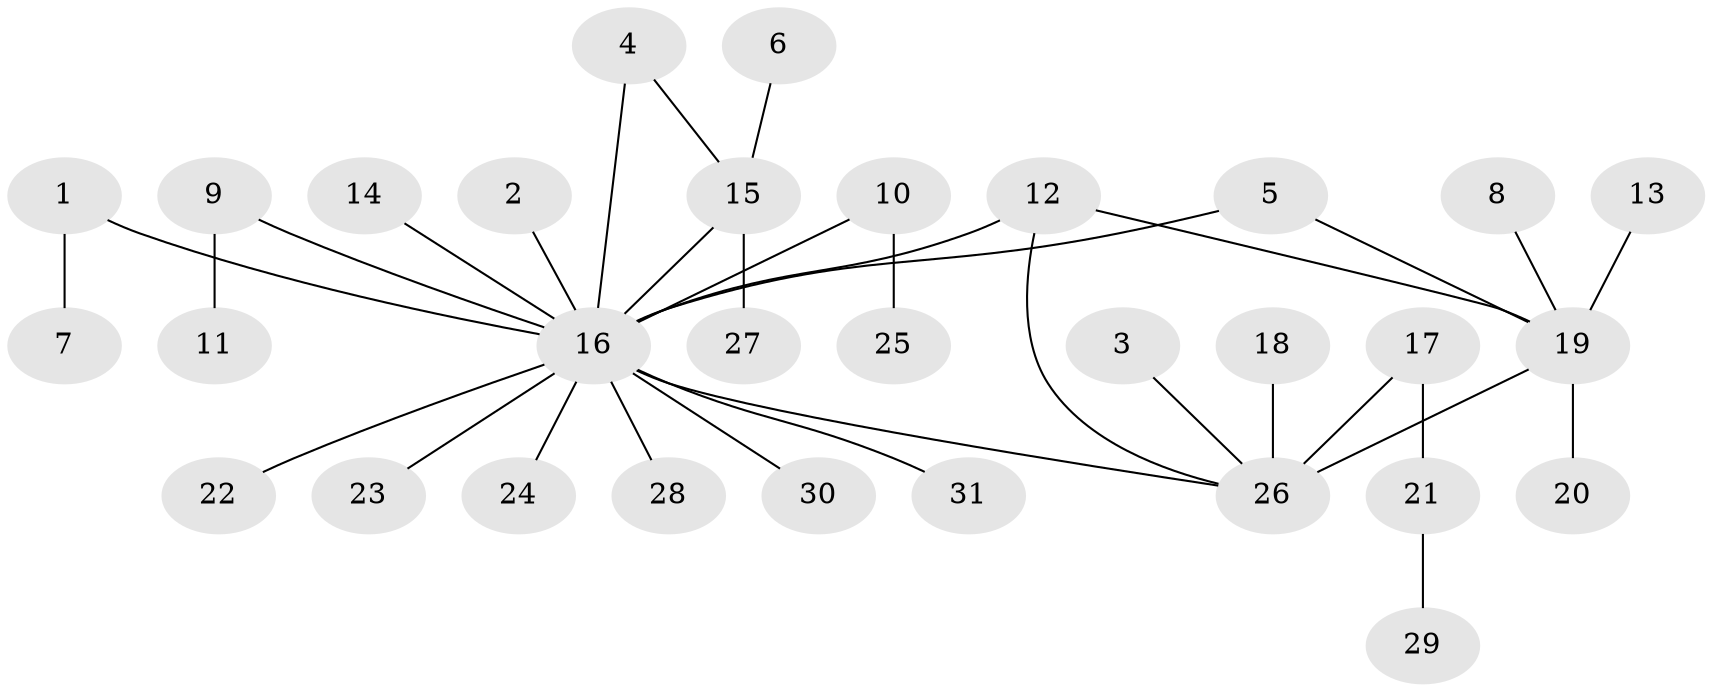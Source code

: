 // original degree distribution, {20: 0.0196078431372549, 2: 0.21568627450980393, 1: 0.5882352941176471, 9: 0.0196078431372549, 4: 0.0196078431372549, 3: 0.0784313725490196, 5: 0.0392156862745098, 7: 0.0196078431372549}
// Generated by graph-tools (version 1.1) at 2025/36/03/04/25 23:36:49]
// undirected, 31 vertices, 34 edges
graph export_dot {
  node [color=gray90,style=filled];
  1;
  2;
  3;
  4;
  5;
  6;
  7;
  8;
  9;
  10;
  11;
  12;
  13;
  14;
  15;
  16;
  17;
  18;
  19;
  20;
  21;
  22;
  23;
  24;
  25;
  26;
  27;
  28;
  29;
  30;
  31;
  1 -- 7 [weight=1.0];
  1 -- 16 [weight=2.0];
  2 -- 16 [weight=1.0];
  3 -- 26 [weight=1.0];
  4 -- 15 [weight=1.0];
  4 -- 16 [weight=1.0];
  5 -- 16 [weight=1.0];
  5 -- 19 [weight=1.0];
  6 -- 15 [weight=1.0];
  8 -- 19 [weight=1.0];
  9 -- 11 [weight=1.0];
  9 -- 16 [weight=1.0];
  10 -- 16 [weight=1.0];
  10 -- 25 [weight=1.0];
  12 -- 16 [weight=1.0];
  12 -- 19 [weight=1.0];
  12 -- 26 [weight=1.0];
  13 -- 19 [weight=1.0];
  14 -- 16 [weight=1.0];
  15 -- 16 [weight=1.0];
  15 -- 27 [weight=1.0];
  16 -- 22 [weight=1.0];
  16 -- 23 [weight=1.0];
  16 -- 24 [weight=1.0];
  16 -- 26 [weight=1.0];
  16 -- 28 [weight=1.0];
  16 -- 30 [weight=1.0];
  16 -- 31 [weight=1.0];
  17 -- 21 [weight=1.0];
  17 -- 26 [weight=1.0];
  18 -- 26 [weight=2.0];
  19 -- 20 [weight=1.0];
  19 -- 26 [weight=1.0];
  21 -- 29 [weight=1.0];
}
